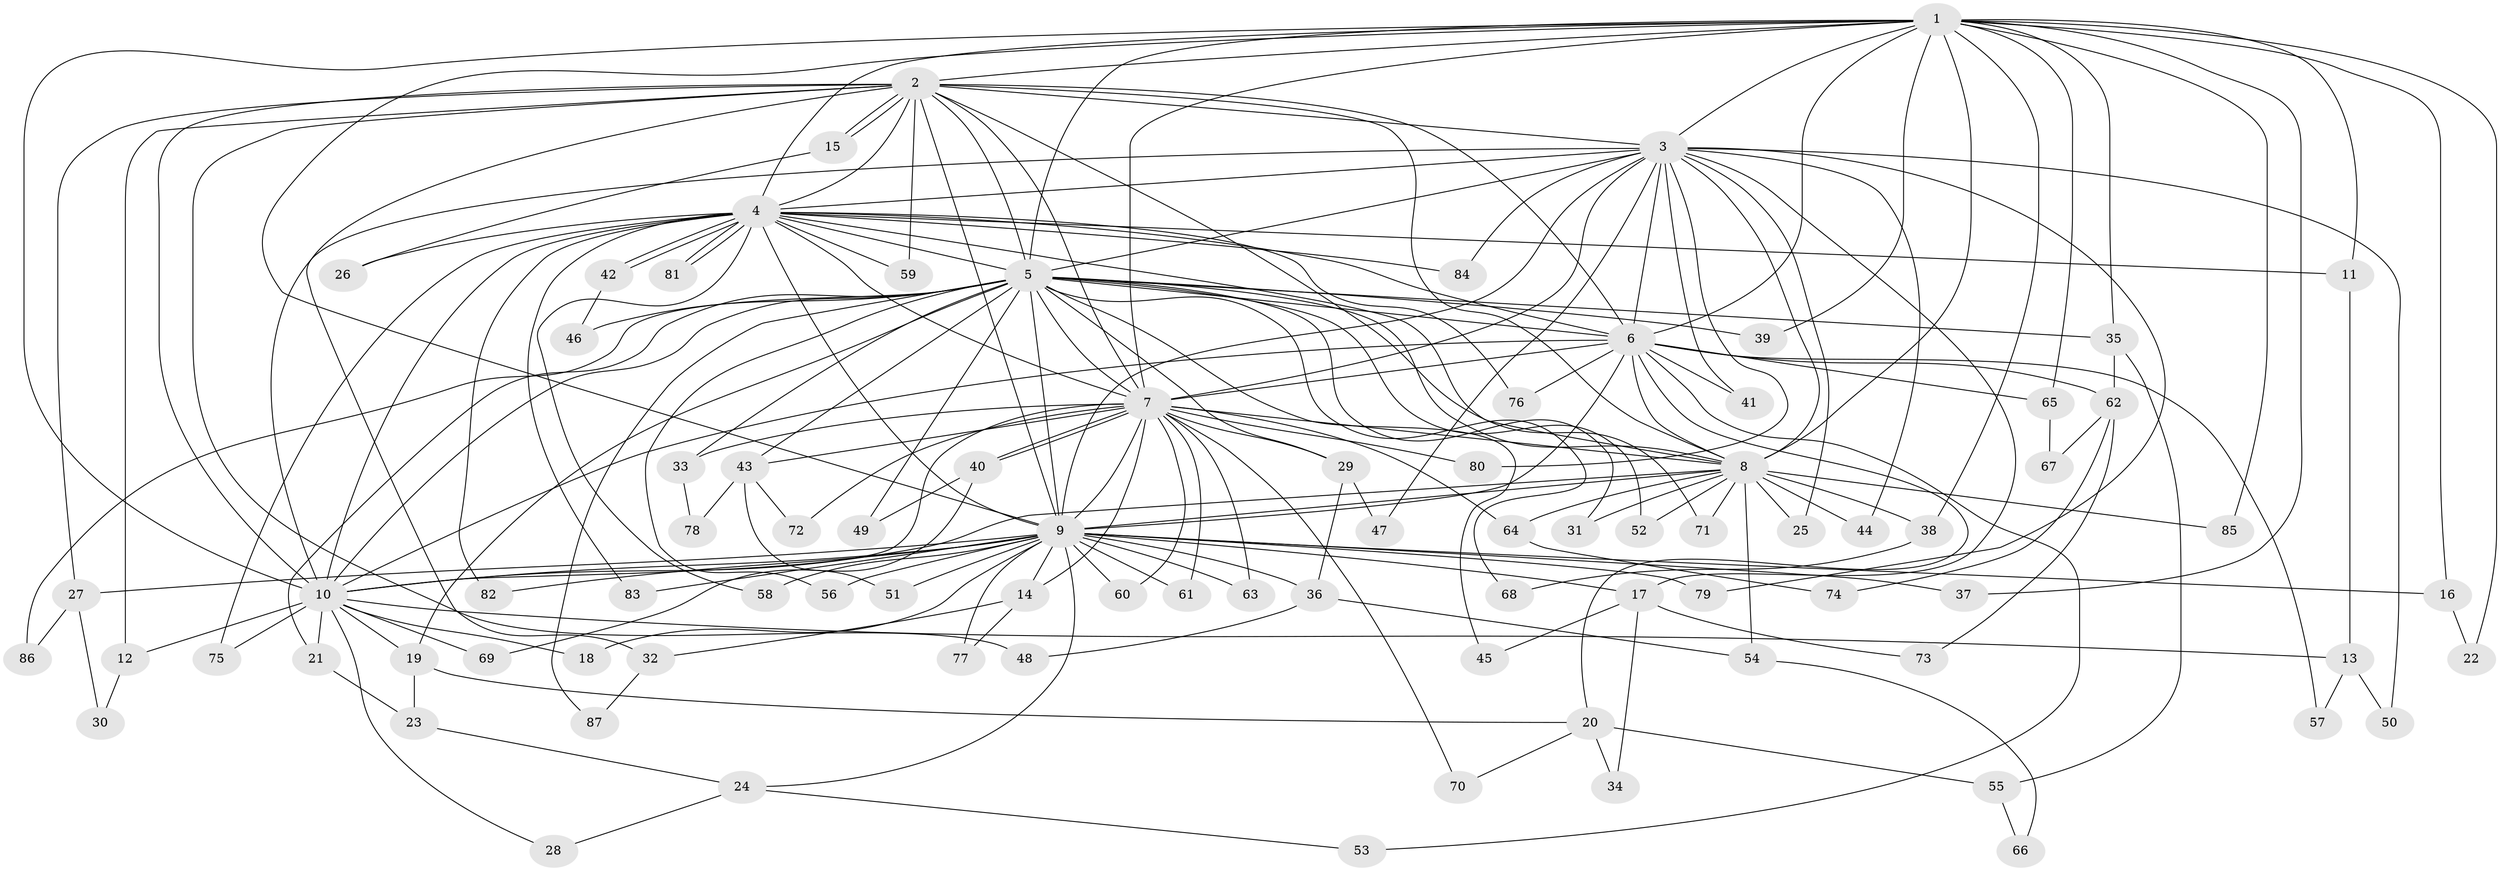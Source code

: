 // Generated by graph-tools (version 1.1) at 2025/25/03/09/25 03:25:52]
// undirected, 87 vertices, 199 edges
graph export_dot {
graph [start="1"]
  node [color=gray90,style=filled];
  1;
  2;
  3;
  4;
  5;
  6;
  7;
  8;
  9;
  10;
  11;
  12;
  13;
  14;
  15;
  16;
  17;
  18;
  19;
  20;
  21;
  22;
  23;
  24;
  25;
  26;
  27;
  28;
  29;
  30;
  31;
  32;
  33;
  34;
  35;
  36;
  37;
  38;
  39;
  40;
  41;
  42;
  43;
  44;
  45;
  46;
  47;
  48;
  49;
  50;
  51;
  52;
  53;
  54;
  55;
  56;
  57;
  58;
  59;
  60;
  61;
  62;
  63;
  64;
  65;
  66;
  67;
  68;
  69;
  70;
  71;
  72;
  73;
  74;
  75;
  76;
  77;
  78;
  79;
  80;
  81;
  82;
  83;
  84;
  85;
  86;
  87;
  1 -- 2;
  1 -- 3;
  1 -- 4;
  1 -- 5;
  1 -- 6;
  1 -- 7;
  1 -- 8;
  1 -- 9;
  1 -- 10;
  1 -- 11;
  1 -- 16;
  1 -- 22;
  1 -- 35;
  1 -- 37;
  1 -- 38;
  1 -- 39;
  1 -- 65;
  1 -- 85;
  2 -- 3;
  2 -- 4;
  2 -- 5;
  2 -- 6;
  2 -- 7;
  2 -- 8;
  2 -- 9;
  2 -- 10;
  2 -- 12;
  2 -- 15;
  2 -- 15;
  2 -- 27;
  2 -- 32;
  2 -- 48;
  2 -- 59;
  2 -- 71;
  3 -- 4;
  3 -- 5;
  3 -- 6;
  3 -- 7;
  3 -- 8;
  3 -- 9;
  3 -- 10;
  3 -- 17;
  3 -- 25;
  3 -- 41;
  3 -- 44;
  3 -- 47;
  3 -- 50;
  3 -- 79;
  3 -- 80;
  3 -- 84;
  4 -- 5;
  4 -- 6;
  4 -- 7;
  4 -- 8;
  4 -- 9;
  4 -- 10;
  4 -- 11;
  4 -- 26;
  4 -- 42;
  4 -- 42;
  4 -- 58;
  4 -- 59;
  4 -- 75;
  4 -- 76;
  4 -- 81;
  4 -- 81;
  4 -- 82;
  4 -- 83;
  4 -- 84;
  5 -- 6;
  5 -- 7;
  5 -- 8;
  5 -- 9;
  5 -- 10;
  5 -- 19;
  5 -- 21;
  5 -- 29;
  5 -- 31;
  5 -- 33;
  5 -- 35;
  5 -- 39;
  5 -- 43;
  5 -- 45;
  5 -- 46;
  5 -- 49;
  5 -- 52;
  5 -- 56;
  5 -- 68;
  5 -- 86;
  5 -- 87;
  6 -- 7;
  6 -- 8;
  6 -- 9;
  6 -- 10;
  6 -- 20;
  6 -- 41;
  6 -- 53;
  6 -- 57;
  6 -- 62;
  6 -- 65;
  6 -- 76;
  7 -- 8;
  7 -- 9;
  7 -- 10;
  7 -- 14;
  7 -- 29;
  7 -- 33;
  7 -- 40;
  7 -- 40;
  7 -- 43;
  7 -- 60;
  7 -- 61;
  7 -- 63;
  7 -- 64;
  7 -- 70;
  7 -- 72;
  7 -- 80;
  8 -- 9;
  8 -- 10;
  8 -- 25;
  8 -- 31;
  8 -- 38;
  8 -- 44;
  8 -- 52;
  8 -- 54;
  8 -- 64;
  8 -- 71;
  8 -- 85;
  9 -- 10;
  9 -- 14;
  9 -- 16;
  9 -- 17;
  9 -- 18;
  9 -- 24;
  9 -- 27;
  9 -- 36;
  9 -- 37;
  9 -- 51;
  9 -- 56;
  9 -- 58;
  9 -- 60;
  9 -- 61;
  9 -- 63;
  9 -- 77;
  9 -- 79;
  9 -- 82;
  9 -- 83;
  10 -- 12;
  10 -- 13;
  10 -- 18;
  10 -- 19;
  10 -- 21;
  10 -- 28;
  10 -- 69;
  10 -- 75;
  11 -- 13;
  12 -- 30;
  13 -- 50;
  13 -- 57;
  14 -- 32;
  14 -- 77;
  15 -- 26;
  16 -- 22;
  17 -- 34;
  17 -- 45;
  17 -- 73;
  19 -- 20;
  19 -- 23;
  20 -- 34;
  20 -- 55;
  20 -- 70;
  21 -- 23;
  23 -- 24;
  24 -- 28;
  24 -- 53;
  27 -- 30;
  27 -- 86;
  29 -- 36;
  29 -- 47;
  32 -- 87;
  33 -- 78;
  35 -- 55;
  35 -- 62;
  36 -- 48;
  36 -- 54;
  38 -- 68;
  40 -- 49;
  40 -- 69;
  42 -- 46;
  43 -- 51;
  43 -- 72;
  43 -- 78;
  54 -- 66;
  55 -- 66;
  62 -- 67;
  62 -- 73;
  62 -- 74;
  64 -- 74;
  65 -- 67;
}
